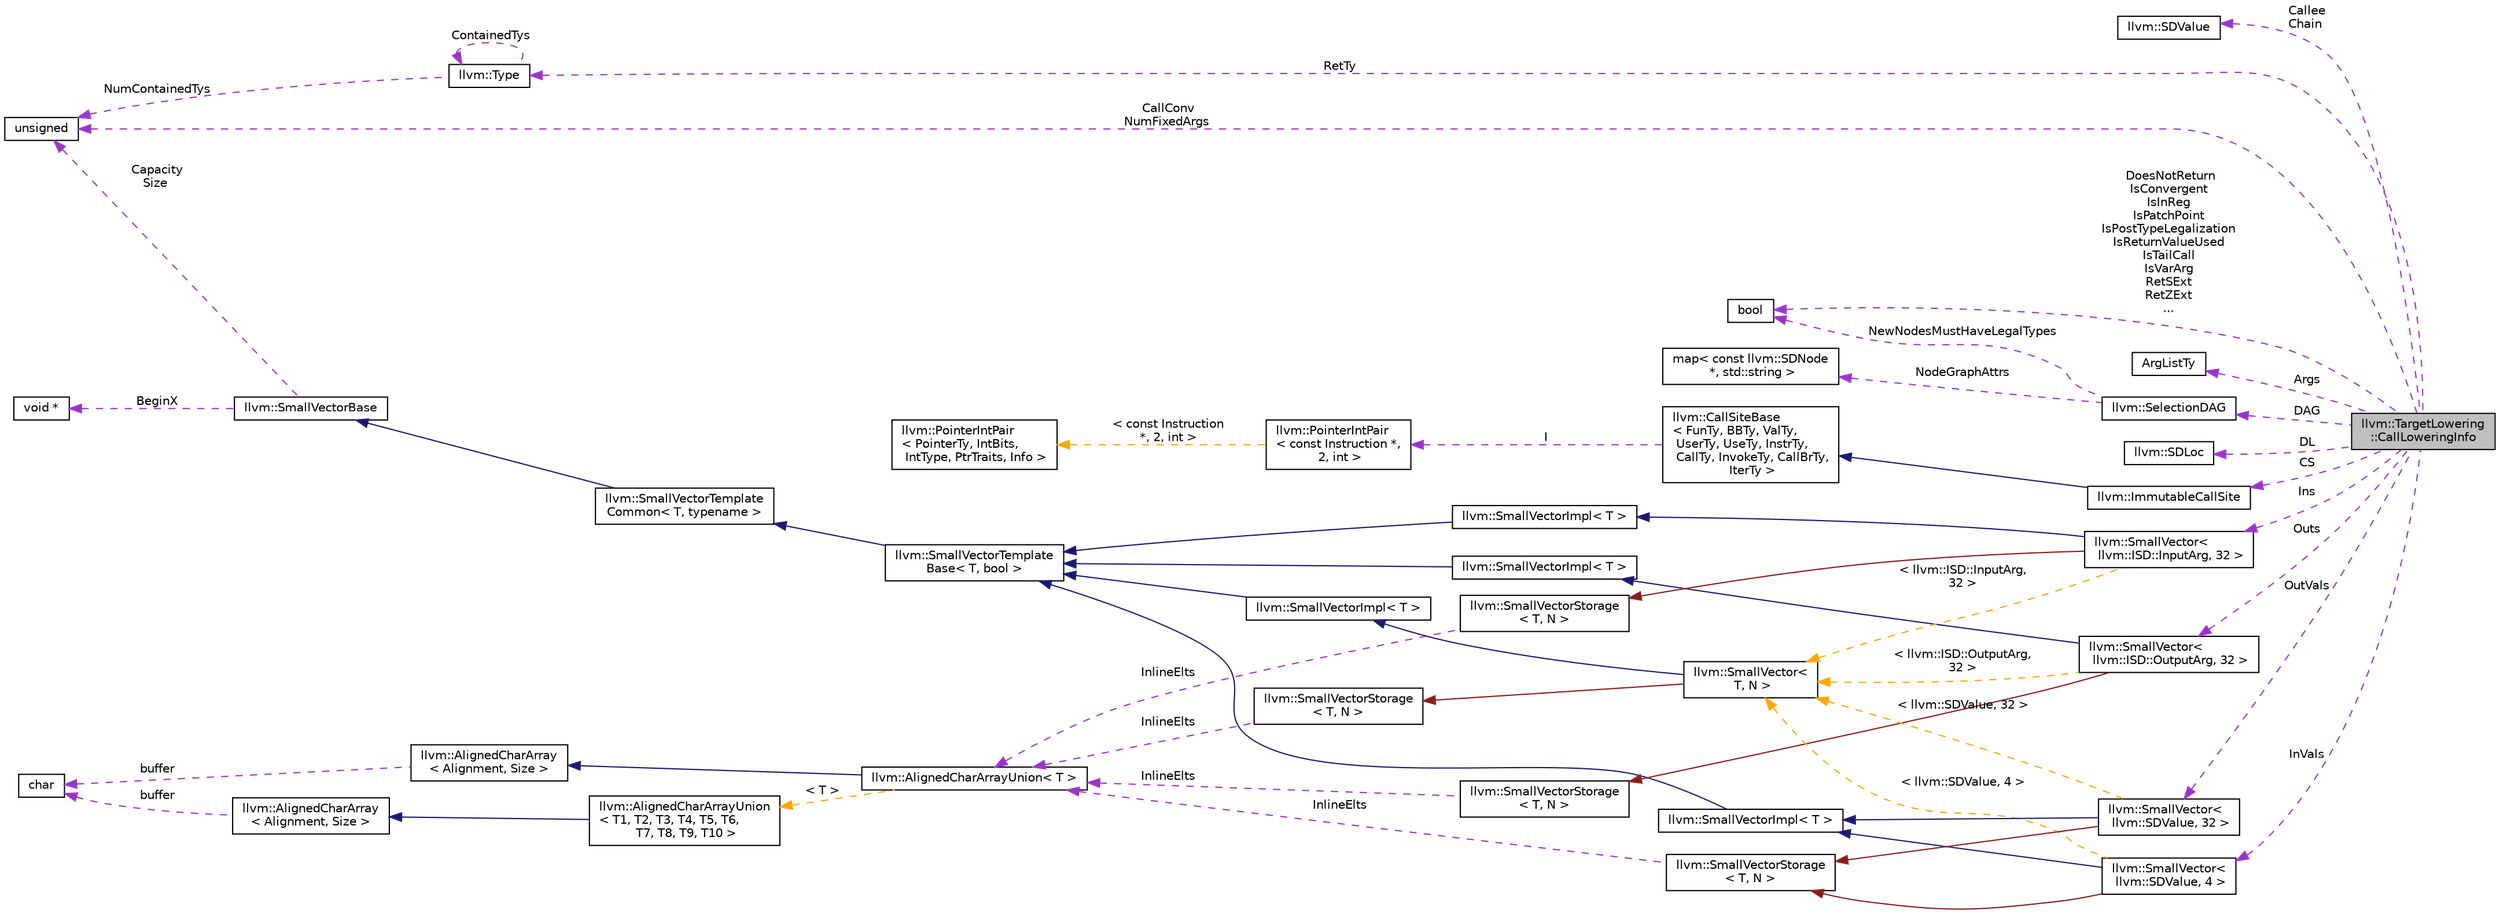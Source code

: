 digraph "llvm::TargetLowering::CallLoweringInfo"
{
 // LATEX_PDF_SIZE
  bgcolor="transparent";
  edge [fontname="Helvetica",fontsize="10",labelfontname="Helvetica",labelfontsize="10"];
  node [fontname="Helvetica",fontsize="10",shape="box"];
  rankdir="LR";
  Node1 [label="llvm::TargetLowering\l::CallLoweringInfo",height=0.2,width=0.4,color="black", fillcolor="grey75", style="filled", fontcolor="black",tooltip="This structure contains all information that is necessary for lowering calls."];
  Node2 -> Node1 [dir="back",color="darkorchid3",fontsize="10",style="dashed",label=" Callee\nChain" ,fontname="Helvetica"];
  Node2 [label="llvm::SDValue",height=0.2,width=0.4,color="black",URL="$classllvm_1_1SDValue.html",tooltip="Unlike LLVM values, Selection DAG nodes may return multiple values as the result of a computation."];
  Node3 -> Node1 [dir="back",color="darkorchid3",fontsize="10",style="dashed",label=" RetTy" ,fontname="Helvetica"];
  Node3 [label="llvm::Type",height=0.2,width=0.4,color="black",URL="$classllvm_1_1Type.html",tooltip="The instances of the Type class are immutable: once they are created, they are never changed."];
  Node4 -> Node3 [dir="back",color="darkorchid3",fontsize="10",style="dashed",label=" NumContainedTys" ,fontname="Helvetica"];
  Node4 [label="unsigned",height=0.2,width=0.4,color="black",URL="$classunsigned.html",tooltip=" "];
  Node3 -> Node3 [dir="back",color="darkorchid3",fontsize="10",style="dashed",label=" ContainedTys" ,fontname="Helvetica"];
  Node5 -> Node1 [dir="back",color="darkorchid3",fontsize="10",style="dashed",label=" DoesNotReturn\nIsConvergent\nIsInReg\nIsPatchPoint\nIsPostTypeLegalization\nIsReturnValueUsed\nIsTailCall\nIsVarArg\nRetSExt\nRetZExt\n..." ,fontname="Helvetica"];
  Node5 [label="bool",height=0.2,width=0.4,color="black",URL="$classbool.html",tooltip=" "];
  Node4 -> Node1 [dir="back",color="darkorchid3",fontsize="10",style="dashed",label=" CallConv\nNumFixedArgs" ,fontname="Helvetica"];
  Node6 -> Node1 [dir="back",color="darkorchid3",fontsize="10",style="dashed",label=" Args" ,fontname="Helvetica"];
  Node6 [label="ArgListTy",height=0.2,width=0.4,color="black",tooltip=" "];
  Node7 -> Node1 [dir="back",color="darkorchid3",fontsize="10",style="dashed",label=" DAG" ,fontname="Helvetica"];
  Node7 [label="llvm::SelectionDAG",height=0.2,width=0.4,color="black",URL="$classllvm_1_1SelectionDAG.html",tooltip="This is used to represent a portion of an LLVM function in a low-level Data Dependence DAG representa..."];
  Node5 -> Node7 [dir="back",color="darkorchid3",fontsize="10",style="dashed",label=" NewNodesMustHaveLegalTypes" ,fontname="Helvetica"];
  Node8 -> Node7 [dir="back",color="darkorchid3",fontsize="10",style="dashed",label=" NodeGraphAttrs" ,fontname="Helvetica"];
  Node8 [label="map\< const llvm::SDNode\l *, std::string \>",height=0.2,width=0.4,color="black",tooltip=" "];
  Node9 -> Node1 [dir="back",color="darkorchid3",fontsize="10",style="dashed",label=" DL" ,fontname="Helvetica"];
  Node9 [label="llvm::SDLoc",height=0.2,width=0.4,color="black",URL="$classllvm_1_1SDLoc.html",tooltip="Wrapper class for IR location info (IR ordering and DebugLoc) to be passed into SDNode creation funct..."];
  Node10 -> Node1 [dir="back",color="darkorchid3",fontsize="10",style="dashed",label=" CS" ,fontname="Helvetica"];
  Node10 [label="llvm::ImmutableCallSite",height=0.2,width=0.4,color="black",URL="$classllvm_1_1ImmutableCallSite.html",tooltip="Establish a view to a call site for examination."];
  Node11 -> Node10 [dir="back",color="midnightblue",fontsize="10",style="solid",fontname="Helvetica"];
  Node11 [label="llvm::CallSiteBase\l\< FunTy, BBTy, ValTy,\l UserTy, UseTy, InstrTy,\l CallTy, InvokeTy, CallBrTy,\l IterTy \>",height=0.2,width=0.4,color="black",URL="$classllvm_1_1CallSiteBase.html",tooltip=" "];
  Node12 -> Node11 [dir="back",color="darkorchid3",fontsize="10",style="dashed",label=" I" ,fontname="Helvetica"];
  Node12 [label="llvm::PointerIntPair\l\< const Instruction *,\l 2, int \>",height=0.2,width=0.4,color="black",URL="$classllvm_1_1PointerIntPair.html",tooltip=" "];
  Node13 -> Node12 [dir="back",color="orange",fontsize="10",style="dashed",label=" \< const Instruction\l *, 2, int \>" ,fontname="Helvetica"];
  Node13 [label="llvm::PointerIntPair\l\< PointerTy, IntBits,\l IntType, PtrTraits, Info \>",height=0.2,width=0.4,color="black",URL="$classllvm_1_1PointerIntPair.html",tooltip="PointerIntPair - This class implements a pair of a pointer and small integer."];
  Node14 -> Node1 [dir="back",color="darkorchid3",fontsize="10",style="dashed",label=" Outs" ,fontname="Helvetica"];
  Node14 [label="llvm::SmallVector\<\l llvm::ISD::OutputArg, 32 \>",height=0.2,width=0.4,color="black",URL="$classllvm_1_1SmallVector.html",tooltip=" "];
  Node15 -> Node14 [dir="back",color="midnightblue",fontsize="10",style="solid",fontname="Helvetica"];
  Node15 [label="llvm::SmallVectorImpl\< T \>",height=0.2,width=0.4,color="black",URL="$classllvm_1_1SmallVectorImpl.html",tooltip="This class consists of common code factored out of the SmallVector class to reduce code duplication b..."];
  Node16 -> Node15 [dir="back",color="midnightblue",fontsize="10",style="solid",fontname="Helvetica"];
  Node16 [label="llvm::SmallVectorTemplate\lBase\< T, bool \>",height=0.2,width=0.4,color="black",URL="$classllvm_1_1SmallVectorTemplateBase.html",tooltip="SmallVectorTemplateBase<TriviallyCopyable = false> - This is where we put method implementations that..."];
  Node17 -> Node16 [dir="back",color="midnightblue",fontsize="10",style="solid",fontname="Helvetica"];
  Node17 [label="llvm::SmallVectorTemplate\lCommon\< T, typename \>",height=0.2,width=0.4,color="black",URL="$classllvm_1_1SmallVectorTemplateCommon.html",tooltip="This is the part of SmallVectorTemplateBase which does not depend on whether the type T is a POD."];
  Node18 -> Node17 [dir="back",color="midnightblue",fontsize="10",style="solid",fontname="Helvetica"];
  Node18 [label="llvm::SmallVectorBase",height=0.2,width=0.4,color="black",URL="$classllvm_1_1SmallVectorBase.html",tooltip="This is all the non-templated stuff common to all SmallVectors."];
  Node19 -> Node18 [dir="back",color="darkorchid3",fontsize="10",style="dashed",label=" BeginX" ,fontname="Helvetica"];
  Node19 [label="void *",height=0.2,width=0.4,color="black",tooltip=" "];
  Node4 -> Node18 [dir="back",color="darkorchid3",fontsize="10",style="dashed",label=" Capacity\nSize" ,fontname="Helvetica"];
  Node20 -> Node14 [dir="back",color="firebrick4",fontsize="10",style="solid",fontname="Helvetica"];
  Node20 [label="llvm::SmallVectorStorage\l\< T, N \>",height=0.2,width=0.4,color="black",URL="$structllvm_1_1SmallVectorStorage.html",tooltip="Storage for the SmallVector elements."];
  Node21 -> Node20 [dir="back",color="darkorchid3",fontsize="10",style="dashed",label=" InlineElts" ,fontname="Helvetica"];
  Node21 [label="llvm::AlignedCharArrayUnion\< T \>",height=0.2,width=0.4,color="black",URL="$structllvm_1_1AlignedCharArrayUnion.html",tooltip=" "];
  Node22 -> Node21 [dir="back",color="midnightblue",fontsize="10",style="solid",fontname="Helvetica"];
  Node22 [label="llvm::AlignedCharArray\l\< Alignment, Size \>",height=0.2,width=0.4,color="black",URL="$structllvm_1_1AlignedCharArray.html",tooltip="Helper for building an aligned character array type."];
  Node23 -> Node22 [dir="back",color="darkorchid3",fontsize="10",style="dashed",label=" buffer" ,fontname="Helvetica"];
  Node23 [label="char",height=0.2,width=0.4,color="black",URL="$classchar.html",tooltip=" "];
  Node24 -> Node21 [dir="back",color="orange",fontsize="10",style="dashed",label=" \< T \>" ,fontname="Helvetica"];
  Node24 [label="llvm::AlignedCharArrayUnion\l\< T1, T2, T3, T4, T5, T6,\l T7, T8, T9, T10 \>",height=0.2,width=0.4,color="black",URL="$structllvm_1_1AlignedCharArrayUnion.html",tooltip="This union template exposes a suitably aligned and sized character array member which can hold elemen..."];
  Node25 -> Node24 [dir="back",color="midnightblue",fontsize="10",style="solid",fontname="Helvetica"];
  Node25 [label="llvm::AlignedCharArray\l\< Alignment, Size \>",height=0.2,width=0.4,color="black",URL="$structllvm_1_1AlignedCharArray.html",tooltip="Helper for building an aligned character array type."];
  Node23 -> Node25 [dir="back",color="darkorchid3",fontsize="10",style="dashed",label=" buffer" ,fontname="Helvetica"];
  Node26 -> Node14 [dir="back",color="orange",fontsize="10",style="dashed",label=" \< llvm::ISD::OutputArg,\l 32 \>" ,fontname="Helvetica"];
  Node26 [label="llvm::SmallVector\<\l T, N \>",height=0.2,width=0.4,color="black",URL="$classllvm_1_1SmallVector.html",tooltip="This is a 'vector' (really, a variable-sized array), optimized for the case when the array is small."];
  Node27 -> Node26 [dir="back",color="midnightblue",fontsize="10",style="solid",fontname="Helvetica"];
  Node27 [label="llvm::SmallVectorImpl\< T \>",height=0.2,width=0.4,color="black",URL="$classllvm_1_1SmallVectorImpl.html",tooltip="This class consists of common code factored out of the SmallVector class to reduce code duplication b..."];
  Node16 -> Node27 [dir="back",color="midnightblue",fontsize="10",style="solid",fontname="Helvetica"];
  Node28 -> Node26 [dir="back",color="firebrick4",fontsize="10",style="solid",fontname="Helvetica"];
  Node28 [label="llvm::SmallVectorStorage\l\< T, N \>",height=0.2,width=0.4,color="black",URL="$structllvm_1_1SmallVectorStorage.html",tooltip="Storage for the SmallVector elements."];
  Node21 -> Node28 [dir="back",color="darkorchid3",fontsize="10",style="dashed",label=" InlineElts" ,fontname="Helvetica"];
  Node29 -> Node1 [dir="back",color="darkorchid3",fontsize="10",style="dashed",label=" OutVals" ,fontname="Helvetica"];
  Node29 [label="llvm::SmallVector\<\l llvm::SDValue, 32 \>",height=0.2,width=0.4,color="black",URL="$classllvm_1_1SmallVector.html",tooltip=" "];
  Node30 -> Node29 [dir="back",color="midnightblue",fontsize="10",style="solid",fontname="Helvetica"];
  Node30 [label="llvm::SmallVectorImpl\< T \>",height=0.2,width=0.4,color="black",URL="$classllvm_1_1SmallVectorImpl.html",tooltip="This class consists of common code factored out of the SmallVector class to reduce code duplication b..."];
  Node16 -> Node30 [dir="back",color="midnightblue",fontsize="10",style="solid",fontname="Helvetica"];
  Node31 -> Node29 [dir="back",color="firebrick4",fontsize="10",style="solid",fontname="Helvetica"];
  Node31 [label="llvm::SmallVectorStorage\l\< T, N \>",height=0.2,width=0.4,color="black",URL="$structllvm_1_1SmallVectorStorage.html",tooltip="Storage for the SmallVector elements."];
  Node21 -> Node31 [dir="back",color="darkorchid3",fontsize="10",style="dashed",label=" InlineElts" ,fontname="Helvetica"];
  Node26 -> Node29 [dir="back",color="orange",fontsize="10",style="dashed",label=" \< llvm::SDValue, 32 \>" ,fontname="Helvetica"];
  Node32 -> Node1 [dir="back",color="darkorchid3",fontsize="10",style="dashed",label=" Ins" ,fontname="Helvetica"];
  Node32 [label="llvm::SmallVector\<\l llvm::ISD::InputArg, 32 \>",height=0.2,width=0.4,color="black",URL="$classllvm_1_1SmallVector.html",tooltip=" "];
  Node33 -> Node32 [dir="back",color="midnightblue",fontsize="10",style="solid",fontname="Helvetica"];
  Node33 [label="llvm::SmallVectorImpl\< T \>",height=0.2,width=0.4,color="black",URL="$classllvm_1_1SmallVectorImpl.html",tooltip="This class consists of common code factored out of the SmallVector class to reduce code duplication b..."];
  Node16 -> Node33 [dir="back",color="midnightblue",fontsize="10",style="solid",fontname="Helvetica"];
  Node34 -> Node32 [dir="back",color="firebrick4",fontsize="10",style="solid",fontname="Helvetica"];
  Node34 [label="llvm::SmallVectorStorage\l\< T, N \>",height=0.2,width=0.4,color="black",URL="$structllvm_1_1SmallVectorStorage.html",tooltip="Storage for the SmallVector elements."];
  Node21 -> Node34 [dir="back",color="darkorchid3",fontsize="10",style="dashed",label=" InlineElts" ,fontname="Helvetica"];
  Node26 -> Node32 [dir="back",color="orange",fontsize="10",style="dashed",label=" \< llvm::ISD::InputArg,\l 32 \>" ,fontname="Helvetica"];
  Node35 -> Node1 [dir="back",color="darkorchid3",fontsize="10",style="dashed",label=" InVals" ,fontname="Helvetica"];
  Node35 [label="llvm::SmallVector\<\l llvm::SDValue, 4 \>",height=0.2,width=0.4,color="black",URL="$classllvm_1_1SmallVector.html",tooltip=" "];
  Node30 -> Node35 [dir="back",color="midnightblue",fontsize="10",style="solid",fontname="Helvetica"];
  Node31 -> Node35 [dir="back",color="firebrick4",fontsize="10",style="solid",fontname="Helvetica"];
  Node26 -> Node35 [dir="back",color="orange",fontsize="10",style="dashed",label=" \< llvm::SDValue, 4 \>" ,fontname="Helvetica"];
}
